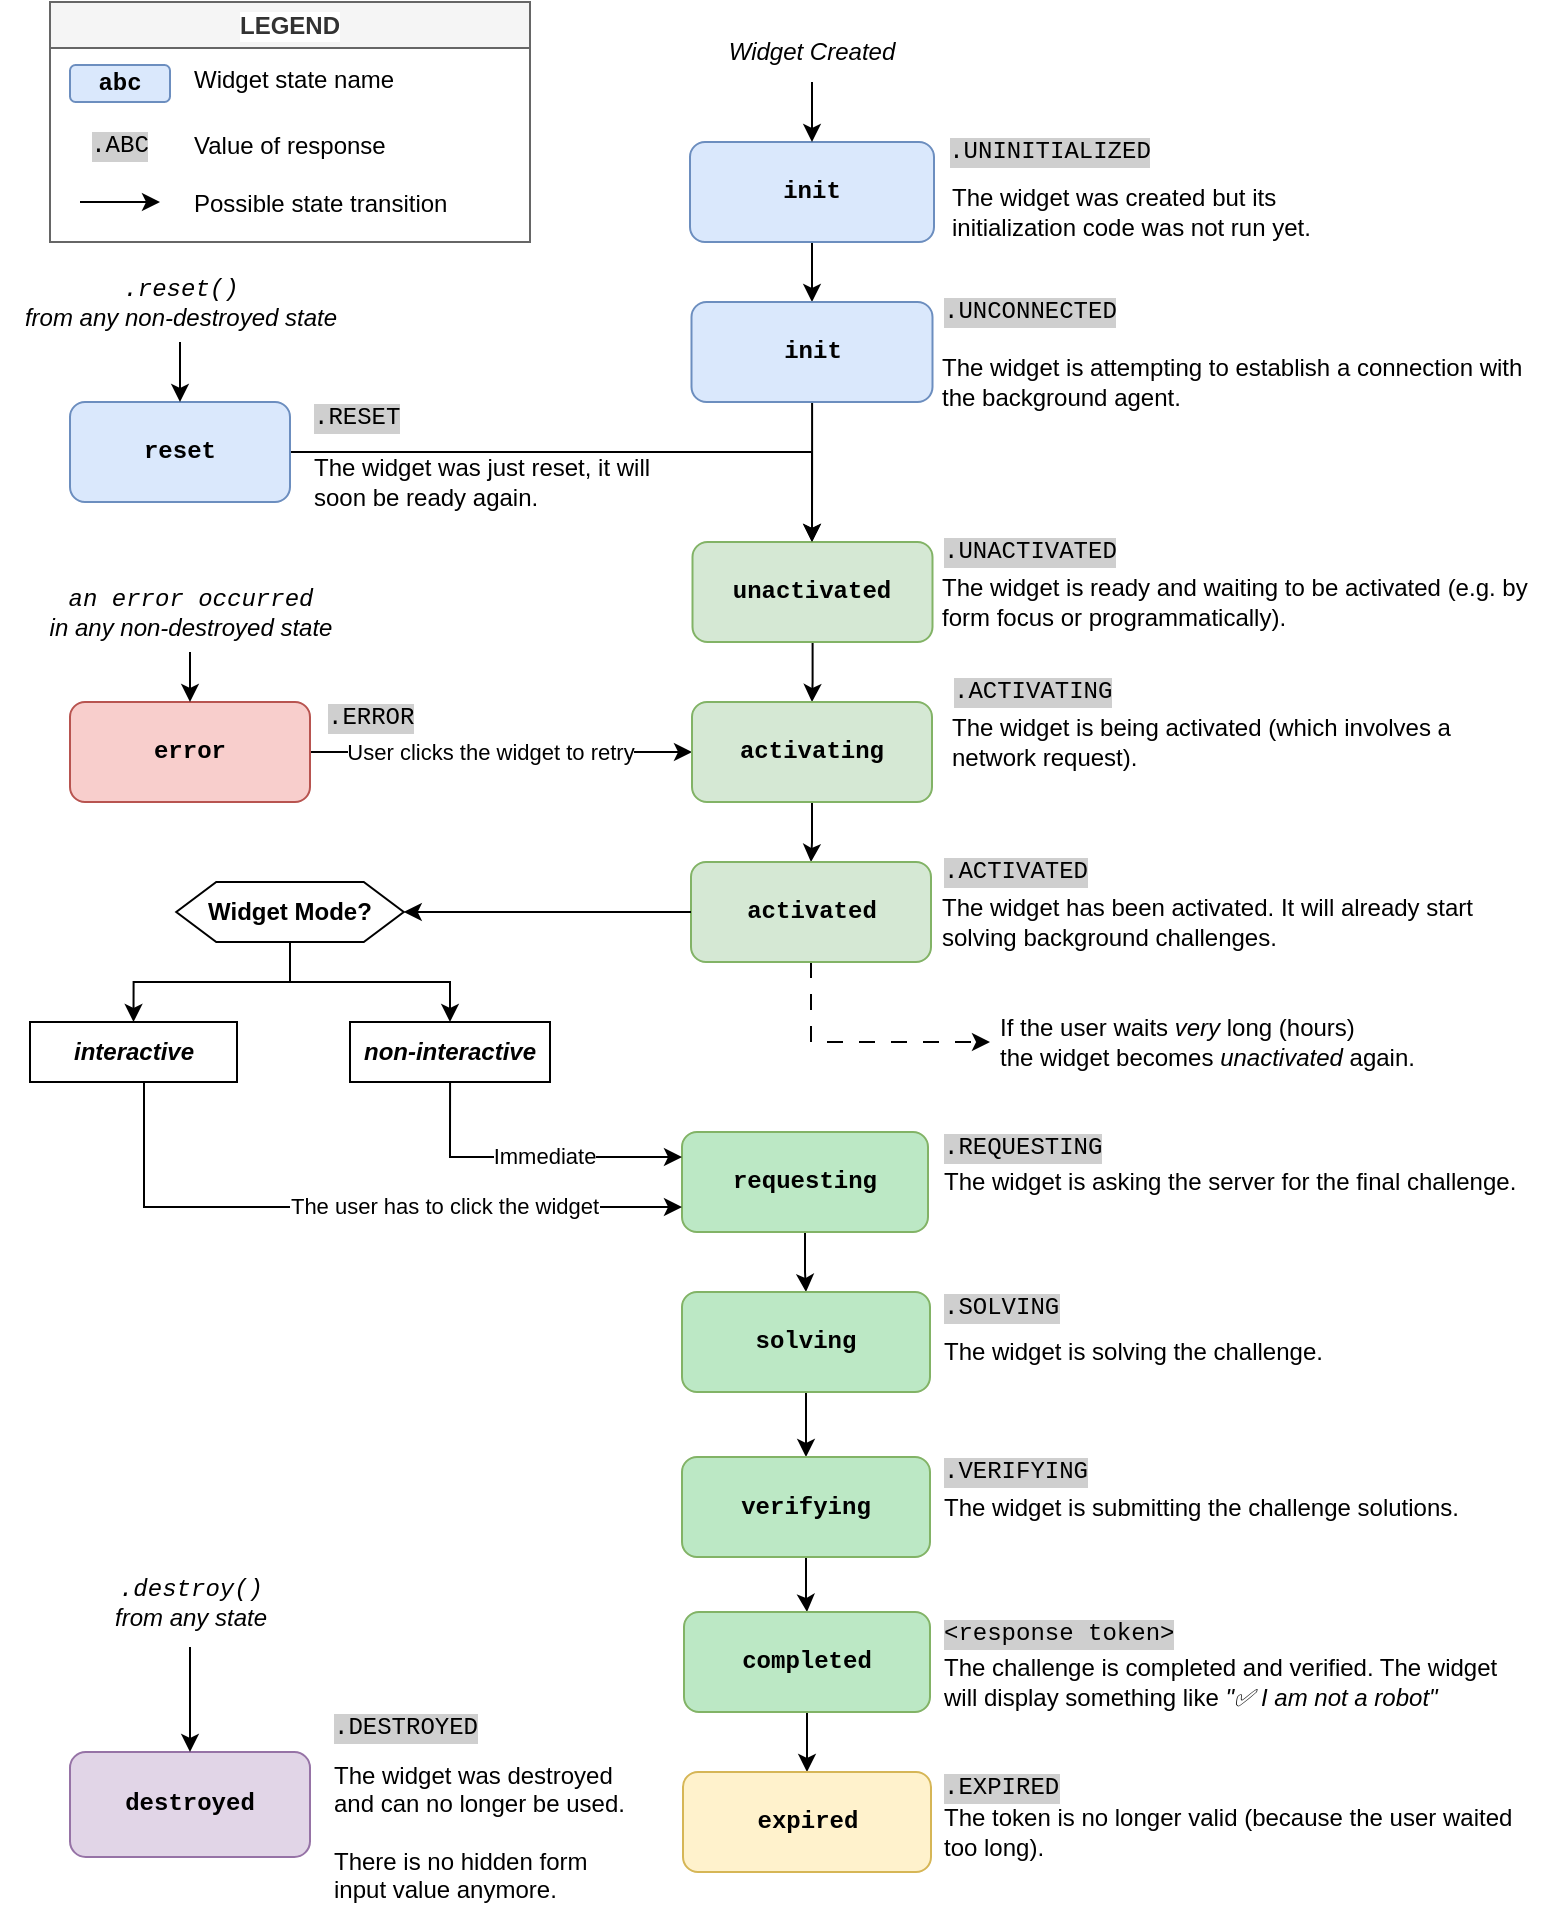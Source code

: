 <mxfile version="21.3.6" type="device">
  <diagram name="Page-1" id="PT5pHbwSkdIb-5FwEzC8">
    <mxGraphModel dx="2462" dy="885" grid="1" gridSize="10" guides="1" tooltips="1" connect="1" arrows="1" fold="1" page="1" pageScale="1" pageWidth="827" pageHeight="1169" math="0" shadow="0">
      <root>
        <mxCell id="0" />
        <mxCell id="1" parent="0" />
        <mxCell id="4dWRWvpZWCkxSH6U4_jv-60" style="edgeStyle=orthogonalEdgeStyle;rounded=0;orthogonalLoop=1;jettySize=auto;html=1;entryX=0.5;entryY=0;entryDx=0;entryDy=0;" parent="1" source="4dWRWvpZWCkxSH6U4_jv-3" target="4dWRWvpZWCkxSH6U4_jv-7" edge="1">
          <mxGeometry relative="1" as="geometry">
            <Array as="points">
              <mxPoint x="421" y="235" />
              <mxPoint x="421" y="280" />
            </Array>
          </mxGeometry>
        </mxCell>
        <mxCell id="4dWRWvpZWCkxSH6U4_jv-3" value="&lt;div&gt;reset&lt;/div&gt;" style="rounded=1;whiteSpace=wrap;html=1;fillColor=#dae8fc;strokeColor=#6c8ebf;fontFamily=Courier New;fontStyle=1" parent="1" vertex="1">
          <mxGeometry x="50" y="210" width="110" height="50" as="geometry" />
        </mxCell>
        <mxCell id="4dWRWvpZWCkxSH6U4_jv-74" style="edgeStyle=orthogonalEdgeStyle;rounded=0;orthogonalLoop=1;jettySize=auto;html=1;entryX=0.5;entryY=0;entryDx=0;entryDy=0;" parent="1" source="4dWRWvpZWCkxSH6U4_jv-4" target="4dWRWvpZWCkxSH6U4_jv-71" edge="1">
          <mxGeometry relative="1" as="geometry" />
        </mxCell>
        <mxCell id="4dWRWvpZWCkxSH6U4_jv-4" value="&lt;div&gt;&lt;p&gt;init&lt;/p&gt;&lt;/div&gt;" style="rounded=1;whiteSpace=wrap;html=1;fillColor=#dae8fc;strokeColor=#6c8ebf;fontFamily=Courier New;fontStyle=1" parent="1" vertex="1">
          <mxGeometry x="360" y="80" width="122" height="50" as="geometry" />
        </mxCell>
        <mxCell id="4dWRWvpZWCkxSH6U4_jv-73" style="edgeStyle=orthogonalEdgeStyle;rounded=0;orthogonalLoop=1;jettySize=auto;html=1;entryX=0.5;entryY=0;entryDx=0;entryDy=0;" parent="1" source="4dWRWvpZWCkxSH6U4_jv-5" target="4dWRWvpZWCkxSH6U4_jv-4" edge="1">
          <mxGeometry relative="1" as="geometry" />
        </mxCell>
        <mxCell id="4dWRWvpZWCkxSH6U4_jv-5" value="Widget Created" style="text;html=1;strokeColor=none;fillColor=none;align=center;verticalAlign=middle;whiteSpace=wrap;rounded=0;fontStyle=2" parent="1" vertex="1">
          <mxGeometry x="378" y="20" width="86" height="30" as="geometry" />
        </mxCell>
        <mxCell id="Wr4WsAGt3yN0OBa4iuM8-5" style="edgeStyle=orthogonalEdgeStyle;rounded=0;orthogonalLoop=1;jettySize=auto;html=1;entryX=0.5;entryY=0;entryDx=0;entryDy=0;" edge="1" parent="1" source="4dWRWvpZWCkxSH6U4_jv-7" target="Wr4WsAGt3yN0OBa4iuM8-1">
          <mxGeometry relative="1" as="geometry" />
        </mxCell>
        <mxCell id="4dWRWvpZWCkxSH6U4_jv-7" value="unactivated" style="rounded=1;whiteSpace=wrap;html=1;fillColor=#d5e8d4;strokeColor=#82b366;fontFamily=Courier New;fontStyle=1" parent="1" vertex="1">
          <mxGeometry x="361.25" y="280" width="120" height="50" as="geometry" />
        </mxCell>
        <mxCell id="4dWRWvpZWCkxSH6U4_jv-18" style="edgeStyle=orthogonalEdgeStyle;rounded=0;orthogonalLoop=1;jettySize=auto;html=1;entryX=0.5;entryY=0;entryDx=0;entryDy=0;" parent="1" source="4dWRWvpZWCkxSH6U4_jv-8" target="4dWRWvpZWCkxSH6U4_jv-9" edge="1">
          <mxGeometry relative="1" as="geometry" />
        </mxCell>
        <mxCell id="4dWRWvpZWCkxSH6U4_jv-8" value="requesting" style="rounded=1;whiteSpace=wrap;html=1;fillColor=#BCE8C5;strokeColor=#82b366;fontFamily=Courier New;fontStyle=1;" parent="1" vertex="1">
          <mxGeometry x="356" y="575" width="123" height="50" as="geometry" />
        </mxCell>
        <mxCell id="4dWRWvpZWCkxSH6U4_jv-19" style="edgeStyle=orthogonalEdgeStyle;rounded=0;orthogonalLoop=1;jettySize=auto;html=1;entryX=0.5;entryY=0;entryDx=0;entryDy=0;" parent="1" source="4dWRWvpZWCkxSH6U4_jv-9" target="4dWRWvpZWCkxSH6U4_jv-10" edge="1">
          <mxGeometry relative="1" as="geometry" />
        </mxCell>
        <mxCell id="4dWRWvpZWCkxSH6U4_jv-9" value="solving" style="rounded=1;whiteSpace=wrap;html=1;fillColor=#BCE8C5;strokeColor=#82b366;fontFamily=Courier New;fontStyle=1;" parent="1" vertex="1">
          <mxGeometry x="356" y="655" width="124" height="50" as="geometry" />
        </mxCell>
        <mxCell id="4dWRWvpZWCkxSH6U4_jv-20" style="edgeStyle=orthogonalEdgeStyle;rounded=0;orthogonalLoop=1;jettySize=auto;html=1;entryX=0.5;entryY=0;entryDx=0;entryDy=0;" parent="1" source="4dWRWvpZWCkxSH6U4_jv-10" target="4dWRWvpZWCkxSH6U4_jv-11" edge="1">
          <mxGeometry relative="1" as="geometry" />
        </mxCell>
        <mxCell id="4dWRWvpZWCkxSH6U4_jv-10" value="verifying" style="rounded=1;whiteSpace=wrap;html=1;fillColor=#BCE8C5;strokeColor=#82b366;fontFamily=Courier New;fontStyle=1;" parent="1" vertex="1">
          <mxGeometry x="356" y="737.5" width="124" height="50" as="geometry" />
        </mxCell>
        <mxCell id="4dWRWvpZWCkxSH6U4_jv-21" style="edgeStyle=orthogonalEdgeStyle;rounded=0;orthogonalLoop=1;jettySize=auto;html=1;entryX=0.5;entryY=0;entryDx=0;entryDy=0;" parent="1" source="4dWRWvpZWCkxSH6U4_jv-11" target="4dWRWvpZWCkxSH6U4_jv-12" edge="1">
          <mxGeometry relative="1" as="geometry" />
        </mxCell>
        <mxCell id="4dWRWvpZWCkxSH6U4_jv-11" value="completed" style="rounded=1;whiteSpace=wrap;html=1;fillColor=#BCE8C5;strokeColor=#82b366;fontFamily=Courier New;fontStyle=1;" parent="1" vertex="1">
          <mxGeometry x="357" y="815" width="123" height="50" as="geometry" />
        </mxCell>
        <mxCell id="4dWRWvpZWCkxSH6U4_jv-12" value="expired" style="rounded=1;whiteSpace=wrap;html=1;fillColor=#fff2cc;strokeColor=#d6b656;fontFamily=Courier New;fontStyle=1" parent="1" vertex="1">
          <mxGeometry x="356.5" y="895" width="124" height="50" as="geometry" />
        </mxCell>
        <mxCell id="4dWRWvpZWCkxSH6U4_jv-14" value="destroyed" style="rounded=1;whiteSpace=wrap;html=1;fillColor=#e1d5e7;strokeColor=#9673a6;fontFamily=Courier New;fontStyle=1" parent="1" vertex="1">
          <mxGeometry x="50" y="885" width="120" height="52.5" as="geometry" />
        </mxCell>
        <mxCell id="Wr4WsAGt3yN0OBa4iuM8-18" style="edgeStyle=orthogonalEdgeStyle;rounded=0;orthogonalLoop=1;jettySize=auto;html=1;entryX=0;entryY=0.5;entryDx=0;entryDy=0;" edge="1" parent="1" source="4dWRWvpZWCkxSH6U4_jv-15" target="Wr4WsAGt3yN0OBa4iuM8-1">
          <mxGeometry relative="1" as="geometry" />
        </mxCell>
        <mxCell id="Wr4WsAGt3yN0OBa4iuM8-38" value="User clicks the widget to retry" style="edgeLabel;html=1;align=center;verticalAlign=middle;resizable=0;points=[];" vertex="1" connectable="0" parent="Wr4WsAGt3yN0OBa4iuM8-18">
          <mxGeometry x="-0.279" y="-2" relative="1" as="geometry">
            <mxPoint x="21" y="-2" as="offset" />
          </mxGeometry>
        </mxCell>
        <mxCell id="4dWRWvpZWCkxSH6U4_jv-15" value="error" style="rounded=1;whiteSpace=wrap;html=1;fillColor=#f8cecc;strokeColor=#b85450;fontFamily=Courier New;fontStyle=1" parent="1" vertex="1">
          <mxGeometry x="50" y="360" width="120" height="50" as="geometry" />
        </mxCell>
        <mxCell id="4dWRWvpZWCkxSH6U4_jv-30" value=".UNACTIVATED" style="text;html=1;strokeColor=none;fillColor=none;align=left;verticalAlign=middle;whiteSpace=wrap;rounded=0;fontFamily=Courier New;fontStyle=0;labelBackgroundColor=#CFCFCF;" parent="1" vertex="1">
          <mxGeometry x="485" y="270" width="60" height="30" as="geometry" />
        </mxCell>
        <mxCell id="4dWRWvpZWCkxSH6U4_jv-31" value=".REQUESTING" style="text;html=1;strokeColor=none;fillColor=none;align=left;verticalAlign=middle;whiteSpace=wrap;rounded=0;fontFamily=Courier New;fontStyle=0;labelBackgroundColor=#CFCFCF;" parent="1" vertex="1">
          <mxGeometry x="485" y="565" width="60" height="35" as="geometry" />
        </mxCell>
        <mxCell id="4dWRWvpZWCkxSH6U4_jv-32" value=".SOLVING" style="text;html=1;strokeColor=none;fillColor=none;align=left;verticalAlign=middle;whiteSpace=wrap;rounded=0;fontFamily=Courier New;fontStyle=0;labelBackgroundColor=#CFCFCF;" parent="1" vertex="1">
          <mxGeometry x="485" y="650" width="100" height="25" as="geometry" />
        </mxCell>
        <mxCell id="4dWRWvpZWCkxSH6U4_jv-33" value=".VERIFYING" style="text;html=1;strokeColor=none;fillColor=none;align=left;verticalAlign=middle;whiteSpace=wrap;rounded=0;fontFamily=Courier New;fontStyle=0;labelBackgroundColor=#CFCFCF;" parent="1" vertex="1">
          <mxGeometry x="485" y="730" width="60" height="30" as="geometry" />
        </mxCell>
        <mxCell id="4dWRWvpZWCkxSH6U4_jv-34" value="&amp;lt;response token&amp;gt;" style="text;html=1;strokeColor=none;fillColor=none;align=left;verticalAlign=middle;whiteSpace=wrap;rounded=0;fontFamily=Courier New;fontStyle=0;labelBackgroundColor=#CFCFCF;" parent="1" vertex="1">
          <mxGeometry x="485" y="815" width="150" height="22.5" as="geometry" />
        </mxCell>
        <mxCell id="4dWRWvpZWCkxSH6U4_jv-36" value=".EXPIRED" style="text;html=1;strokeColor=none;fillColor=none;align=left;verticalAlign=middle;whiteSpace=wrap;rounded=0;fontFamily=Courier New;fontStyle=0;labelBackgroundColor=#CFCFCF;" parent="1" vertex="1">
          <mxGeometry x="485" y="890" width="110" height="25" as="geometry" />
        </mxCell>
        <mxCell id="4dWRWvpZWCkxSH6U4_jv-37" value=".UNINITIALIZED" style="text;html=1;strokeColor=none;fillColor=none;align=center;verticalAlign=middle;whiteSpace=wrap;rounded=0;fontFamily=Courier New;fontStyle=0;labelBackgroundColor=#CFCFCF;" parent="1" vertex="1">
          <mxGeometry x="510" y="70" width="60" height="30" as="geometry" />
        </mxCell>
        <mxCell id="4dWRWvpZWCkxSH6U4_jv-39" value=".RESET" style="text;html=1;strokeColor=none;fillColor=none;align=left;verticalAlign=middle;whiteSpace=wrap;rounded=0;fontFamily=Courier New;fontStyle=0;labelBackgroundColor=#CFCFCF;" parent="1" vertex="1">
          <mxGeometry x="170" y="205" width="110" height="25" as="geometry" />
        </mxCell>
        <mxCell id="4dWRWvpZWCkxSH6U4_jv-40" value=".ERROR" style="text;html=1;strokeColor=none;fillColor=none;align=left;verticalAlign=middle;whiteSpace=wrap;rounded=0;fontFamily=Courier New;fontStyle=0;labelBackgroundColor=#CFCFCF;" parent="1" vertex="1">
          <mxGeometry x="177" y="355" width="110" height="25" as="geometry" />
        </mxCell>
        <mxCell id="4dWRWvpZWCkxSH6U4_jv-44" value="" style="endArrow=classic;html=1;rounded=0;entryX=0.5;entryY=0;entryDx=0;entryDy=0;" parent="1" target="4dWRWvpZWCkxSH6U4_jv-14" edge="1">
          <mxGeometry width="50" height="50" relative="1" as="geometry">
            <mxPoint x="110" y="832.5" as="sourcePoint" />
            <mxPoint x="250" y="892.5" as="targetPoint" />
          </mxGeometry>
        </mxCell>
        <mxCell id="4dWRWvpZWCkxSH6U4_jv-45" value="&lt;font face=&quot;Courier New&quot;&gt;.destroy()&lt;/font&gt;&lt;br&gt;from any state" style="text;html=1;align=center;verticalAlign=middle;resizable=0;points=[];autosize=1;strokeColor=none;fillColor=none;fontStyle=2" parent="1" vertex="1">
          <mxGeometry x="60" y="790" width="100" height="40" as="geometry" />
        </mxCell>
        <mxCell id="4dWRWvpZWCkxSH6U4_jv-64" style="edgeStyle=orthogonalEdgeStyle;rounded=0;orthogonalLoop=1;jettySize=auto;html=1;entryX=0.5;entryY=0;entryDx=0;entryDy=0;" parent="1" source="4dWRWvpZWCkxSH6U4_jv-63" target="4dWRWvpZWCkxSH6U4_jv-3" edge="1">
          <mxGeometry relative="1" as="geometry" />
        </mxCell>
        <mxCell id="4dWRWvpZWCkxSH6U4_jv-63" value="&lt;font face=&quot;Courier New&quot;&gt;.reset()&lt;/font&gt;&lt;br&gt;&lt;div&gt;from any non-destroyed state&lt;/div&gt;" style="text;html=1;align=center;verticalAlign=middle;resizable=0;points=[];autosize=1;strokeColor=none;fillColor=none;fontStyle=2" parent="1" vertex="1">
          <mxGeometry x="15" y="140" width="180" height="40" as="geometry" />
        </mxCell>
        <mxCell id="4dWRWvpZWCkxSH6U4_jv-70" style="edgeStyle=orthogonalEdgeStyle;rounded=0;orthogonalLoop=1;jettySize=auto;html=1;entryX=0.5;entryY=0;entryDx=0;entryDy=0;" parent="1" source="4dWRWvpZWCkxSH6U4_jv-69" target="4dWRWvpZWCkxSH6U4_jv-15" edge="1">
          <mxGeometry relative="1" as="geometry" />
        </mxCell>
        <mxCell id="4dWRWvpZWCkxSH6U4_jv-69" value="&lt;div&gt;&lt;font face=&quot;Courier New&quot;&gt;an error occurred&lt;/font&gt;&lt;br&gt;&lt;/div&gt;&lt;div&gt;in any non-destroyed state&lt;/div&gt;" style="text;html=1;align=center;verticalAlign=middle;resizable=0;points=[];autosize=1;strokeColor=none;fillColor=none;fontStyle=2" parent="1" vertex="1">
          <mxGeometry x="30" y="295" width="160" height="40" as="geometry" />
        </mxCell>
        <mxCell id="Wr4WsAGt3yN0OBa4iuM8-46" style="edgeStyle=orthogonalEdgeStyle;rounded=0;orthogonalLoop=1;jettySize=auto;html=1;" edge="1" parent="1" source="4dWRWvpZWCkxSH6U4_jv-71">
          <mxGeometry relative="1" as="geometry">
            <mxPoint x="421" y="280" as="targetPoint" />
          </mxGeometry>
        </mxCell>
        <mxCell id="4dWRWvpZWCkxSH6U4_jv-71" value="&lt;div&gt;&lt;p&gt;init&lt;/p&gt;&lt;/div&gt;" style="rounded=1;whiteSpace=wrap;html=1;fillColor=#dae8fc;strokeColor=#6c8ebf;fontFamily=Courier New;fontStyle=1" parent="1" vertex="1">
          <mxGeometry x="360.75" y="160" width="120.5" height="50" as="geometry" />
        </mxCell>
        <mxCell id="4dWRWvpZWCkxSH6U4_jv-77" value=".UNCONNECTED" style="text;html=1;strokeColor=none;fillColor=none;align=left;verticalAlign=middle;whiteSpace=wrap;rounded=0;fontFamily=Courier New;fontStyle=0;labelBackgroundColor=#CFCFCF;" parent="1" vertex="1">
          <mxGeometry x="485" y="150" width="60" height="30" as="geometry" />
        </mxCell>
        <mxCell id="4dWRWvpZWCkxSH6U4_jv-79" value="&lt;div&gt;LEGEND&lt;/div&gt;" style="swimlane;whiteSpace=wrap;html=1;labelBackgroundColor=default;fillColor=#f5f5f5;strokeColor=#666666;fontColor=#333333;" parent="1" vertex="1">
          <mxGeometry x="40" y="10" width="240" height="120" as="geometry" />
        </mxCell>
        <mxCell id="4dWRWvpZWCkxSH6U4_jv-80" value="abc" style="rounded=1;whiteSpace=wrap;html=1;fillColor=#dae8fc;strokeColor=#6c8ebf;fontFamily=Courier New;fontStyle=1" parent="4dWRWvpZWCkxSH6U4_jv-79" vertex="1">
          <mxGeometry x="10" y="31.5" width="50" height="18.5" as="geometry" />
        </mxCell>
        <mxCell id="4dWRWvpZWCkxSH6U4_jv-82" value="Widget state name" style="text;html=1;strokeColor=none;fillColor=none;align=left;verticalAlign=middle;whiteSpace=wrap;rounded=0;" parent="4dWRWvpZWCkxSH6U4_jv-79" vertex="1">
          <mxGeometry x="70" y="28" width="150" height="22" as="geometry" />
        </mxCell>
        <mxCell id="4dWRWvpZWCkxSH6U4_jv-84" value=".ABC" style="text;html=1;strokeColor=none;fillColor=none;align=center;verticalAlign=middle;whiteSpace=wrap;rounded=0;labelBackgroundColor=#CFCFCF;fontFamily=Courier New;" parent="4dWRWvpZWCkxSH6U4_jv-79" vertex="1">
          <mxGeometry x="10" y="62" width="50" height="20" as="geometry" />
        </mxCell>
        <mxCell id="4dWRWvpZWCkxSH6U4_jv-85" value="Value of response" style="text;html=1;strokeColor=none;fillColor=none;align=left;verticalAlign=middle;whiteSpace=wrap;rounded=0;" parent="4dWRWvpZWCkxSH6U4_jv-79" vertex="1">
          <mxGeometry x="70" y="61" width="150" height="22" as="geometry" />
        </mxCell>
        <mxCell id="4dWRWvpZWCkxSH6U4_jv-87" value="" style="endArrow=classic;html=1;rounded=0;" parent="4dWRWvpZWCkxSH6U4_jv-79" edge="1">
          <mxGeometry width="50" height="50" relative="1" as="geometry">
            <mxPoint x="15" y="100" as="sourcePoint" />
            <mxPoint x="55" y="100" as="targetPoint" />
          </mxGeometry>
        </mxCell>
        <mxCell id="4dWRWvpZWCkxSH6U4_jv-88" value="&lt;div&gt;Possible state transition&lt;/div&gt;" style="text;html=1;strokeColor=none;fillColor=none;align=left;verticalAlign=middle;whiteSpace=wrap;rounded=0;" parent="4dWRWvpZWCkxSH6U4_jv-79" vertex="1">
          <mxGeometry x="70" y="90" width="150" height="22" as="geometry" />
        </mxCell>
        <mxCell id="4dWRWvpZWCkxSH6U4_jv-89" value="&lt;div align=&quot;left&quot;&gt;The widget was created but its initialization code was not run yet.&lt;br&gt;&lt;/div&gt;" style="text;html=1;strokeColor=none;fillColor=none;align=center;verticalAlign=middle;whiteSpace=wrap;rounded=0;" parent="1" vertex="1">
          <mxGeometry x="490" y="100" width="200" height="30" as="geometry" />
        </mxCell>
        <mxCell id="4dWRWvpZWCkxSH6U4_jv-90" value="&lt;div align=&quot;left&quot;&gt;The widget is attempting to establish a connection with the background agent.&lt;br&gt;&lt;/div&gt;" style="text;html=1;strokeColor=none;fillColor=none;align=center;verticalAlign=middle;whiteSpace=wrap;rounded=0;" parent="1" vertex="1">
          <mxGeometry x="485" y="180" width="295" height="40" as="geometry" />
        </mxCell>
        <mxCell id="4dWRWvpZWCkxSH6U4_jv-91" value="&lt;div align=&quot;left&quot;&gt;The widget is ready and waiting to be activated (e.g. by form focus or programmatically).&lt;br&gt;&lt;/div&gt;" style="text;html=1;strokeColor=none;fillColor=none;align=center;verticalAlign=middle;whiteSpace=wrap;rounded=0;" parent="1" vertex="1">
          <mxGeometry x="485" y="290" width="295" height="40" as="geometry" />
        </mxCell>
        <mxCell id="4dWRWvpZWCkxSH6U4_jv-92" value="&lt;div align=&quot;left&quot;&gt;The widget is asking the server for the final challenge.&lt;br&gt;&lt;/div&gt;" style="text;html=1;strokeColor=none;fillColor=none;align=left;verticalAlign=middle;whiteSpace=wrap;rounded=0;" parent="1" vertex="1">
          <mxGeometry x="485" y="580" width="295" height="40" as="geometry" />
        </mxCell>
        <mxCell id="4dWRWvpZWCkxSH6U4_jv-93" value="&lt;div align=&quot;left&quot;&gt;The widget is solving the challenge.&lt;br&gt;&lt;/div&gt;" style="text;html=1;strokeColor=none;fillColor=none;align=left;verticalAlign=middle;whiteSpace=wrap;rounded=0;" parent="1" vertex="1">
          <mxGeometry x="485" y="665" width="295" height="40" as="geometry" />
        </mxCell>
        <mxCell id="4dWRWvpZWCkxSH6U4_jv-95" value="&lt;div align=&quot;left&quot;&gt;The widget is submitting the challenge solutions.&lt;br&gt;&lt;/div&gt;" style="text;html=1;strokeColor=none;fillColor=none;align=left;verticalAlign=middle;whiteSpace=wrap;rounded=0;" parent="1" vertex="1">
          <mxGeometry x="485" y="742.5" width="295" height="40" as="geometry" />
        </mxCell>
        <mxCell id="4dWRWvpZWCkxSH6U4_jv-96" value="&lt;div align=&quot;left&quot;&gt;The challenge is completed and verified. The widget will display something like &lt;i&gt;&quot;✅ I am not a robot&quot; &lt;/i&gt;&lt;br&gt;&lt;/div&gt;" style="text;html=1;strokeColor=none;fillColor=none;align=left;verticalAlign=middle;whiteSpace=wrap;rounded=0;" parent="1" vertex="1">
          <mxGeometry x="485" y="830" width="295" height="40" as="geometry" />
        </mxCell>
        <mxCell id="4dWRWvpZWCkxSH6U4_jv-97" value="&lt;div align=&quot;left&quot;&gt;The token is no longer valid (because the user waited too long).&lt;br&gt;&lt;/div&gt;" style="text;html=1;strokeColor=none;fillColor=none;align=left;verticalAlign=middle;whiteSpace=wrap;rounded=0;" parent="1" vertex="1">
          <mxGeometry x="485" y="905" width="295" height="40" as="geometry" />
        </mxCell>
        <mxCell id="4dWRWvpZWCkxSH6U4_jv-99" value="The widget was destroyed&lt;br&gt;and can no longer be used.&lt;br&gt;&lt;br&gt;There is no hidden form input value anymore." style="text;html=1;strokeColor=none;fillColor=none;align=left;verticalAlign=middle;whiteSpace=wrap;rounded=0;" parent="1" vertex="1">
          <mxGeometry x="180" y="905" width="153" height="40" as="geometry" />
        </mxCell>
        <mxCell id="4dWRWvpZWCkxSH6U4_jv-100" value="The widget was just reset, it will&lt;br&gt;soon be ready again." style="text;html=1;strokeColor=none;fillColor=none;align=left;verticalAlign=middle;whiteSpace=wrap;rounded=0;" parent="1" vertex="1">
          <mxGeometry x="170" y="230" width="190" height="40" as="geometry" />
        </mxCell>
        <mxCell id="4dWRWvpZWCkxSH6U4_jv-102" value="&lt;div&gt;.DESTROYED&lt;/div&gt;" style="text;html=1;strokeColor=none;fillColor=none;align=left;verticalAlign=middle;whiteSpace=wrap;rounded=0;fontFamily=Courier New;fontStyle=0;labelBackgroundColor=#CFCFCF;" parent="1" vertex="1">
          <mxGeometry x="180" y="857.5" width="60" height="30" as="geometry" />
        </mxCell>
        <mxCell id="Wr4WsAGt3yN0OBa4iuM8-11" style="edgeStyle=orthogonalEdgeStyle;rounded=0;orthogonalLoop=1;jettySize=auto;html=1;entryX=0.5;entryY=0;entryDx=0;entryDy=0;" edge="1" parent="1" source="Wr4WsAGt3yN0OBa4iuM8-1" target="Wr4WsAGt3yN0OBa4iuM8-8">
          <mxGeometry relative="1" as="geometry" />
        </mxCell>
        <mxCell id="Wr4WsAGt3yN0OBa4iuM8-1" value="activating" style="rounded=1;whiteSpace=wrap;html=1;fillColor=#d5e8d4;strokeColor=#82b366;fontFamily=Courier New;fontStyle=1" vertex="1" parent="1">
          <mxGeometry x="361" y="360" width="120" height="50" as="geometry" />
        </mxCell>
        <mxCell id="Wr4WsAGt3yN0OBa4iuM8-2" value="&lt;div align=&quot;left&quot;&gt;The widget is being activated (which involves a network request).&lt;br&gt;&lt;/div&gt;" style="text;html=1;strokeColor=none;fillColor=none;align=center;verticalAlign=middle;whiteSpace=wrap;rounded=0;" vertex="1" parent="1">
          <mxGeometry x="490" y="360" width="295" height="40" as="geometry" />
        </mxCell>
        <mxCell id="Wr4WsAGt3yN0OBa4iuM8-3" value="&lt;div&gt;.ACTIVATING&lt;/div&gt;" style="text;html=1;strokeColor=none;fillColor=none;align=left;verticalAlign=middle;whiteSpace=wrap;rounded=0;fontFamily=Courier New;fontStyle=0;labelBackgroundColor=#CFCFCF;" vertex="1" parent="1">
          <mxGeometry x="490" y="340" width="60" height="30" as="geometry" />
        </mxCell>
        <mxCell id="Wr4WsAGt3yN0OBa4iuM8-50" style="edgeStyle=orthogonalEdgeStyle;rounded=0;orthogonalLoop=1;jettySize=auto;html=1;dashed=1;dashPattern=8 8;" edge="1" parent="1" source="Wr4WsAGt3yN0OBa4iuM8-8">
          <mxGeometry relative="1" as="geometry">
            <mxPoint x="510" y="530" as="targetPoint" />
            <Array as="points">
              <mxPoint x="420" y="530" />
            </Array>
          </mxGeometry>
        </mxCell>
        <mxCell id="Wr4WsAGt3yN0OBa4iuM8-8" value="activated" style="rounded=1;whiteSpace=wrap;html=1;fillColor=#d5e8d4;strokeColor=#82b366;fontFamily=Courier New;fontStyle=1" vertex="1" parent="1">
          <mxGeometry x="360.5" y="440" width="120" height="50" as="geometry" />
        </mxCell>
        <mxCell id="Wr4WsAGt3yN0OBa4iuM8-12" value="&lt;div align=&quot;left&quot;&gt;The widget has been activated. It will already start solving background challenges.&lt;br&gt;&lt;/div&gt;" style="text;html=1;strokeColor=none;fillColor=none;align=center;verticalAlign=middle;whiteSpace=wrap;rounded=0;" vertex="1" parent="1">
          <mxGeometry x="485" y="450" width="295" height="40" as="geometry" />
        </mxCell>
        <mxCell id="Wr4WsAGt3yN0OBa4iuM8-13" value="&lt;div&gt;.ACTIVATED&lt;/div&gt;" style="text;html=1;strokeColor=none;fillColor=none;align=left;verticalAlign=middle;whiteSpace=wrap;rounded=0;fontFamily=Courier New;fontStyle=0;labelBackgroundColor=#CFCFCF;" vertex="1" parent="1">
          <mxGeometry x="485" y="430" width="60" height="30" as="geometry" />
        </mxCell>
        <mxCell id="Wr4WsAGt3yN0OBa4iuM8-23" style="edgeStyle=orthogonalEdgeStyle;rounded=0;orthogonalLoop=1;jettySize=auto;html=1;entryX=0;entryY=0.75;entryDx=0;entryDy=0;" edge="1" parent="1" target="4dWRWvpZWCkxSH6U4_jv-8">
          <mxGeometry relative="1" as="geometry">
            <mxPoint x="87" y="550" as="sourcePoint" />
            <Array as="points">
              <mxPoint x="87" y="612" />
            </Array>
          </mxGeometry>
        </mxCell>
        <mxCell id="Wr4WsAGt3yN0OBa4iuM8-24" value="The user has to click the widget" style="edgeLabel;html=1;align=center;verticalAlign=middle;resizable=0;points=[];" vertex="1" connectable="0" parent="Wr4WsAGt3yN0OBa4iuM8-23">
          <mxGeometry x="0.084" y="1" relative="1" as="geometry">
            <mxPoint x="33" as="offset" />
          </mxGeometry>
        </mxCell>
        <mxCell id="Wr4WsAGt3yN0OBa4iuM8-19" value="&lt;b&gt;interactive&lt;/b&gt;" style="rounded=0;whiteSpace=wrap;html=1;fontStyle=2" vertex="1" parent="1">
          <mxGeometry x="30" y="520" width="103.5" height="30" as="geometry" />
        </mxCell>
        <mxCell id="Wr4WsAGt3yN0OBa4iuM8-31" style="edgeStyle=orthogonalEdgeStyle;rounded=0;orthogonalLoop=1;jettySize=auto;html=1;entryX=0;entryY=0.25;entryDx=0;entryDy=0;" edge="1" parent="1" target="4dWRWvpZWCkxSH6U4_jv-8">
          <mxGeometry relative="1" as="geometry">
            <mxPoint x="240.034" y="550" as="sourcePoint" />
            <Array as="points">
              <mxPoint x="240" y="588" />
            </Array>
          </mxGeometry>
        </mxCell>
        <mxCell id="Wr4WsAGt3yN0OBa4iuM8-32" value="Immediate" style="edgeLabel;html=1;align=center;verticalAlign=middle;resizable=0;points=[];" vertex="1" connectable="0" parent="Wr4WsAGt3yN0OBa4iuM8-31">
          <mxGeometry x="0.321" y="1" relative="1" as="geometry">
            <mxPoint x="-17" as="offset" />
          </mxGeometry>
        </mxCell>
        <mxCell id="Wr4WsAGt3yN0OBa4iuM8-20" value="&lt;div&gt;&lt;b&gt;non-interactive&lt;/b&gt;&lt;/div&gt;" style="rounded=0;whiteSpace=wrap;html=1;fontStyle=2" vertex="1" parent="1">
          <mxGeometry x="190" y="520" width="100" height="30" as="geometry" />
        </mxCell>
        <mxCell id="Wr4WsAGt3yN0OBa4iuM8-35" value="" style="edgeStyle=orthogonalEdgeStyle;rounded=0;orthogonalLoop=1;jettySize=auto;html=1;" edge="1" parent="1" source="Wr4WsAGt3yN0OBa4iuM8-8" target="Wr4WsAGt3yN0OBa4iuM8-34">
          <mxGeometry relative="1" as="geometry">
            <mxPoint x="160" y="500" as="targetPoint" />
            <mxPoint x="361" y="465" as="sourcePoint" />
          </mxGeometry>
        </mxCell>
        <mxCell id="Wr4WsAGt3yN0OBa4iuM8-36" style="edgeStyle=orthogonalEdgeStyle;rounded=0;orthogonalLoop=1;jettySize=auto;html=1;entryX=0.5;entryY=0;entryDx=0;entryDy=0;" edge="1" parent="1" source="Wr4WsAGt3yN0OBa4iuM8-34" target="Wr4WsAGt3yN0OBa4iuM8-20">
          <mxGeometry relative="1" as="geometry" />
        </mxCell>
        <mxCell id="Wr4WsAGt3yN0OBa4iuM8-37" style="edgeStyle=orthogonalEdgeStyle;rounded=0;orthogonalLoop=1;jettySize=auto;html=1;entryX=0.5;entryY=0;entryDx=0;entryDy=0;" edge="1" parent="1" source="Wr4WsAGt3yN0OBa4iuM8-34" target="Wr4WsAGt3yN0OBa4iuM8-19">
          <mxGeometry relative="1" as="geometry" />
        </mxCell>
        <mxCell id="Wr4WsAGt3yN0OBa4iuM8-34" value="Widget Mode?" style="shape=hexagon;perimeter=hexagonPerimeter2;whiteSpace=wrap;html=1;fixedSize=1;fontStyle=1" vertex="1" parent="1">
          <mxGeometry x="103.13" y="450" width="113.75" height="30" as="geometry" />
        </mxCell>
        <mxCell id="Wr4WsAGt3yN0OBa4iuM8-51" value="&lt;div align=&quot;left&quot;&gt;If the user waits &lt;i&gt;very&lt;/i&gt; long (hours)&lt;br&gt;the widget becomes &lt;i&gt;unactivated&lt;/i&gt; again.&lt;/div&gt;" style="text;html=1;align=left;verticalAlign=middle;resizable=0;points=[];autosize=1;strokeColor=none;fillColor=none;" vertex="1" parent="1">
          <mxGeometry x="512.5" y="510" width="230" height="40" as="geometry" />
        </mxCell>
      </root>
    </mxGraphModel>
  </diagram>
</mxfile>
